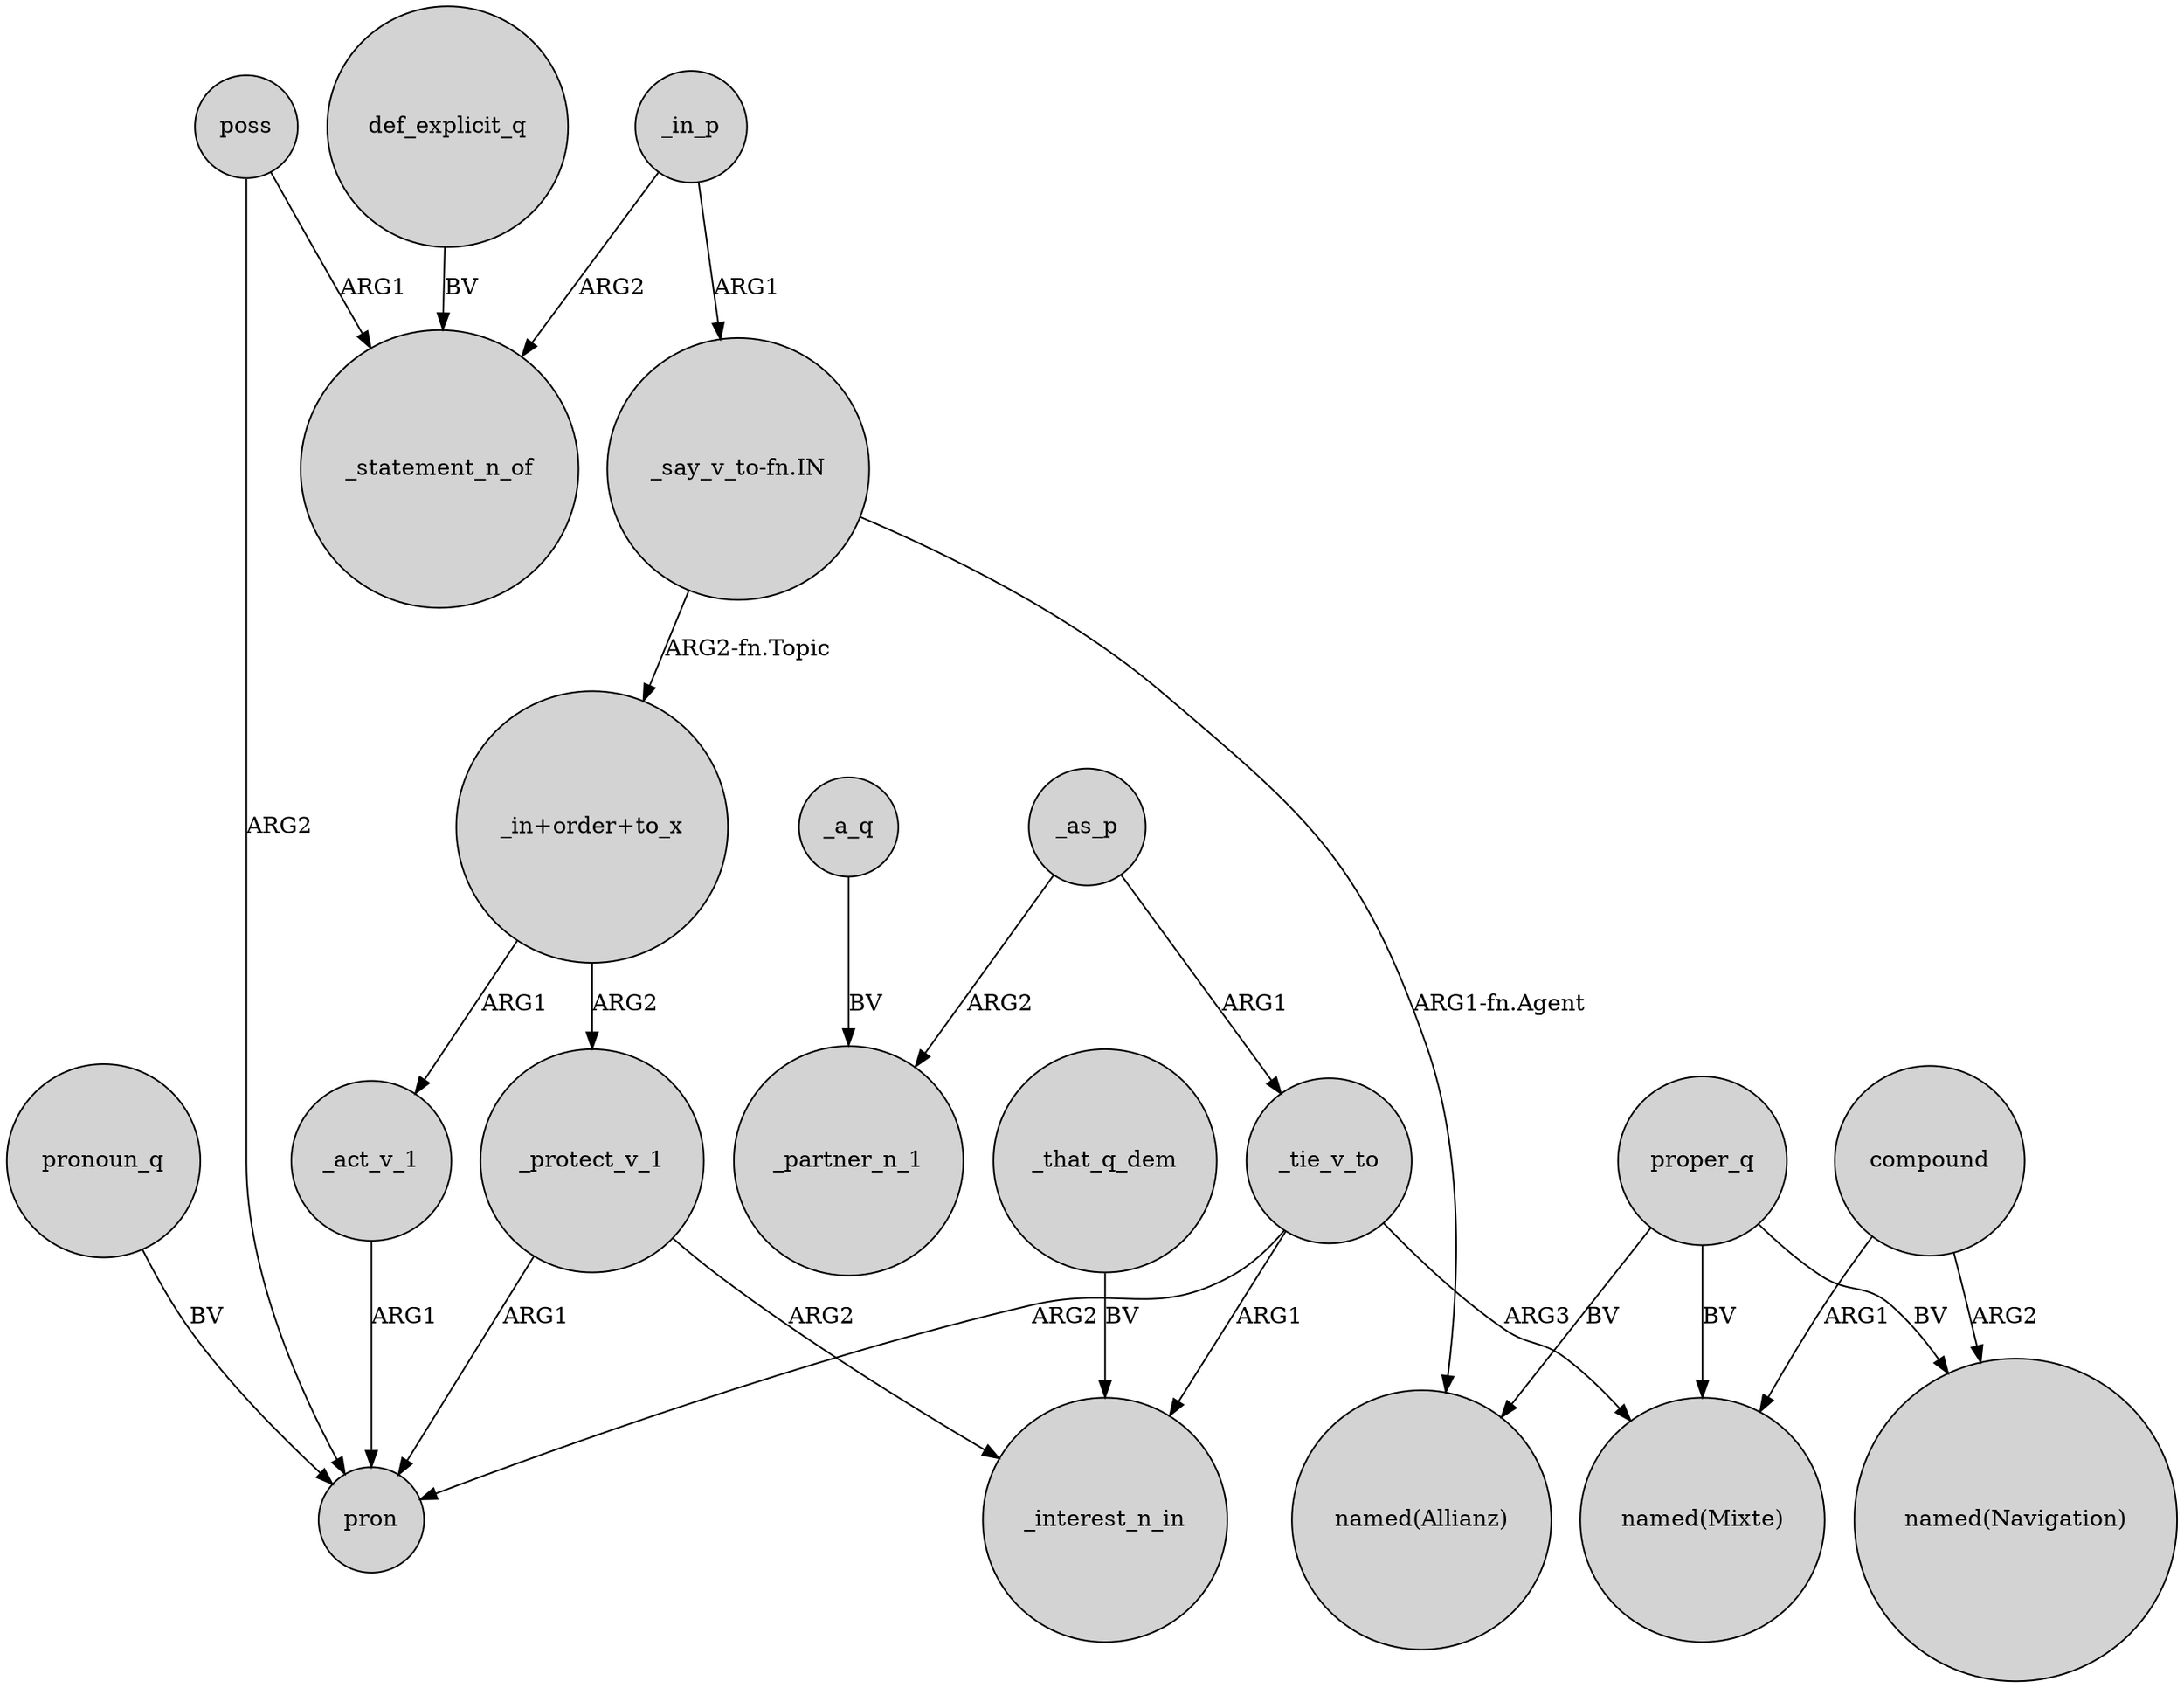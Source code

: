 digraph {
	node [shape=circle style=filled]
	poss -> pron [label=ARG2]
	_in_p -> "_say_v_to-fn.IN" [label=ARG1]
	"_in+order+to_x" -> _protect_v_1 [label=ARG2]
	_a_q -> _partner_n_1 [label=BV]
	compound -> "named(Mixte)" [label=ARG1]
	_protect_v_1 -> _interest_n_in [label=ARG2]
	poss -> _statement_n_of [label=ARG1]
	_that_q_dem -> _interest_n_in [label=BV]
	_as_p -> _partner_n_1 [label=ARG2]
	"_say_v_to-fn.IN" -> "_in+order+to_x" [label="ARG2-fn.Topic"]
	_tie_v_to -> "named(Mixte)" [label=ARG3]
	proper_q -> "named(Mixte)" [label=BV]
	_protect_v_1 -> pron [label=ARG1]
	pronoun_q -> pron [label=BV]
	_tie_v_to -> pron [label=ARG2]
	"_in+order+to_x" -> _act_v_1 [label=ARG1]
	_act_v_1 -> pron [label=ARG1]
	compound -> "named(Navigation)" [label=ARG2]
	_in_p -> _statement_n_of [label=ARG2]
	proper_q -> "named(Navigation)" [label=BV]
	proper_q -> "named(Allianz)" [label=BV]
	_tie_v_to -> _interest_n_in [label=ARG1]
	def_explicit_q -> _statement_n_of [label=BV]
	"_say_v_to-fn.IN" -> "named(Allianz)" [label="ARG1-fn.Agent"]
	_as_p -> _tie_v_to [label=ARG1]
}
